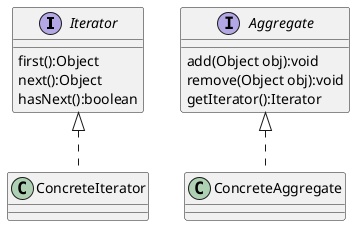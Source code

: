 @startuml

interface Iterator
interface Aggregate
Class ConcreteIterator
Class ConcreteAggregate

Iterator <|.. ConcreteIterator
Aggregate <|.. ConcreteAggregate

interface Iterator{
     first():Object
     next():Object
     hasNext():boolean
}
interface Aggregate{
      add(Object obj):void
      remove(Object obj):void
      getIterator():Iterator
}

@enduml